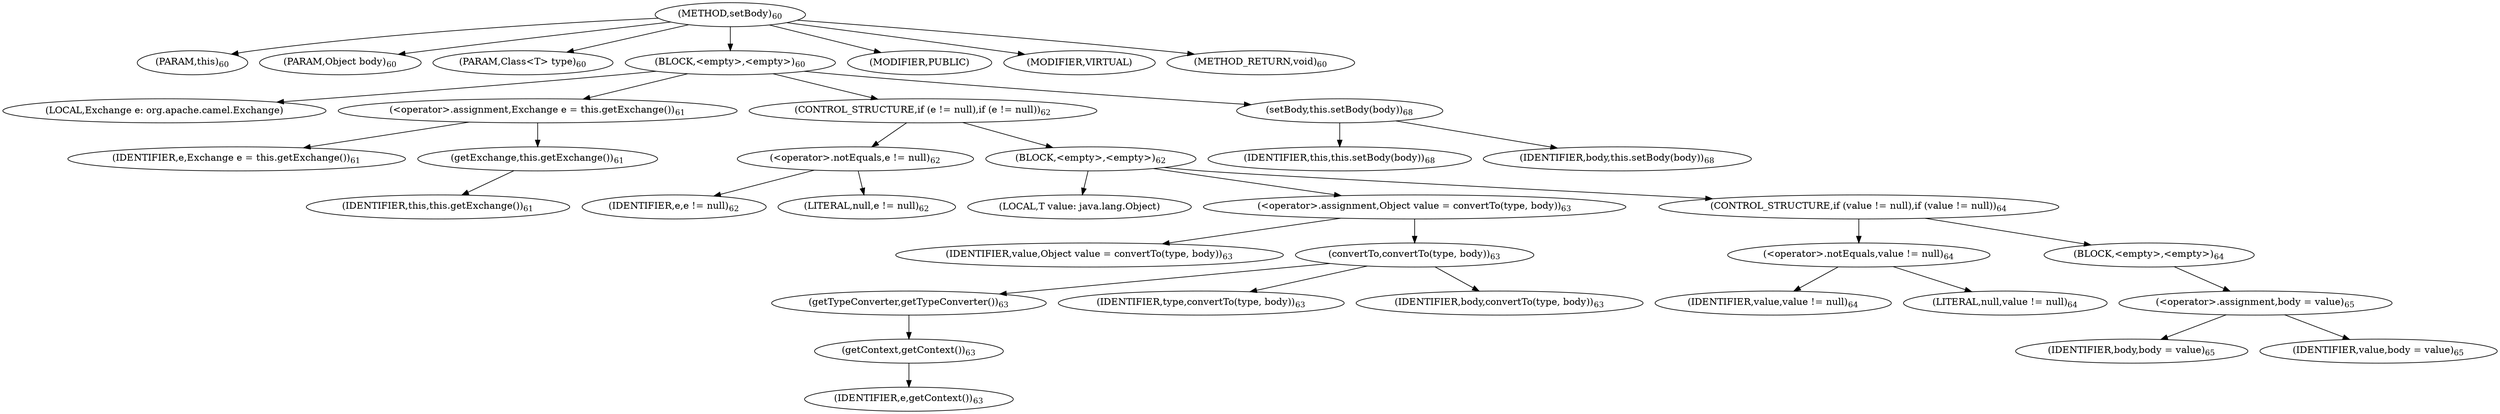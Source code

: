 digraph "setBody" {  
"122" [label = <(METHOD,setBody)<SUB>60</SUB>> ]
"14" [label = <(PARAM,this)<SUB>60</SUB>> ]
"123" [label = <(PARAM,Object body)<SUB>60</SUB>> ]
"124" [label = <(PARAM,Class&lt;T&gt; type)<SUB>60</SUB>> ]
"125" [label = <(BLOCK,&lt;empty&gt;,&lt;empty&gt;)<SUB>60</SUB>> ]
"126" [label = <(LOCAL,Exchange e: org.apache.camel.Exchange)> ]
"127" [label = <(&lt;operator&gt;.assignment,Exchange e = this.getExchange())<SUB>61</SUB>> ]
"128" [label = <(IDENTIFIER,e,Exchange e = this.getExchange())<SUB>61</SUB>> ]
"129" [label = <(getExchange,this.getExchange())<SUB>61</SUB>> ]
"13" [label = <(IDENTIFIER,this,this.getExchange())<SUB>61</SUB>> ]
"130" [label = <(CONTROL_STRUCTURE,if (e != null),if (e != null))<SUB>62</SUB>> ]
"131" [label = <(&lt;operator&gt;.notEquals,e != null)<SUB>62</SUB>> ]
"132" [label = <(IDENTIFIER,e,e != null)<SUB>62</SUB>> ]
"133" [label = <(LITERAL,null,e != null)<SUB>62</SUB>> ]
"134" [label = <(BLOCK,&lt;empty&gt;,&lt;empty&gt;)<SUB>62</SUB>> ]
"135" [label = <(LOCAL,T value: java.lang.Object)> ]
"136" [label = <(&lt;operator&gt;.assignment,Object value = convertTo(type, body))<SUB>63</SUB>> ]
"137" [label = <(IDENTIFIER,value,Object value = convertTo(type, body))<SUB>63</SUB>> ]
"138" [label = <(convertTo,convertTo(type, body))<SUB>63</SUB>> ]
"139" [label = <(getTypeConverter,getTypeConverter())<SUB>63</SUB>> ]
"140" [label = <(getContext,getContext())<SUB>63</SUB>> ]
"141" [label = <(IDENTIFIER,e,getContext())<SUB>63</SUB>> ]
"142" [label = <(IDENTIFIER,type,convertTo(type, body))<SUB>63</SUB>> ]
"143" [label = <(IDENTIFIER,body,convertTo(type, body))<SUB>63</SUB>> ]
"144" [label = <(CONTROL_STRUCTURE,if (value != null),if (value != null))<SUB>64</SUB>> ]
"145" [label = <(&lt;operator&gt;.notEquals,value != null)<SUB>64</SUB>> ]
"146" [label = <(IDENTIFIER,value,value != null)<SUB>64</SUB>> ]
"147" [label = <(LITERAL,null,value != null)<SUB>64</SUB>> ]
"148" [label = <(BLOCK,&lt;empty&gt;,&lt;empty&gt;)<SUB>64</SUB>> ]
"149" [label = <(&lt;operator&gt;.assignment,body = value)<SUB>65</SUB>> ]
"150" [label = <(IDENTIFIER,body,body = value)<SUB>65</SUB>> ]
"151" [label = <(IDENTIFIER,value,body = value)<SUB>65</SUB>> ]
"152" [label = <(setBody,this.setBody(body))<SUB>68</SUB>> ]
"15" [label = <(IDENTIFIER,this,this.setBody(body))<SUB>68</SUB>> ]
"153" [label = <(IDENTIFIER,body,this.setBody(body))<SUB>68</SUB>> ]
"154" [label = <(MODIFIER,PUBLIC)> ]
"155" [label = <(MODIFIER,VIRTUAL)> ]
"156" [label = <(METHOD_RETURN,void)<SUB>60</SUB>> ]
  "122" -> "14" 
  "122" -> "123" 
  "122" -> "124" 
  "122" -> "125" 
  "122" -> "154" 
  "122" -> "155" 
  "122" -> "156" 
  "125" -> "126" 
  "125" -> "127" 
  "125" -> "130" 
  "125" -> "152" 
  "127" -> "128" 
  "127" -> "129" 
  "129" -> "13" 
  "130" -> "131" 
  "130" -> "134" 
  "131" -> "132" 
  "131" -> "133" 
  "134" -> "135" 
  "134" -> "136" 
  "134" -> "144" 
  "136" -> "137" 
  "136" -> "138" 
  "138" -> "139" 
  "138" -> "142" 
  "138" -> "143" 
  "139" -> "140" 
  "140" -> "141" 
  "144" -> "145" 
  "144" -> "148" 
  "145" -> "146" 
  "145" -> "147" 
  "148" -> "149" 
  "149" -> "150" 
  "149" -> "151" 
  "152" -> "15" 
  "152" -> "153" 
}

